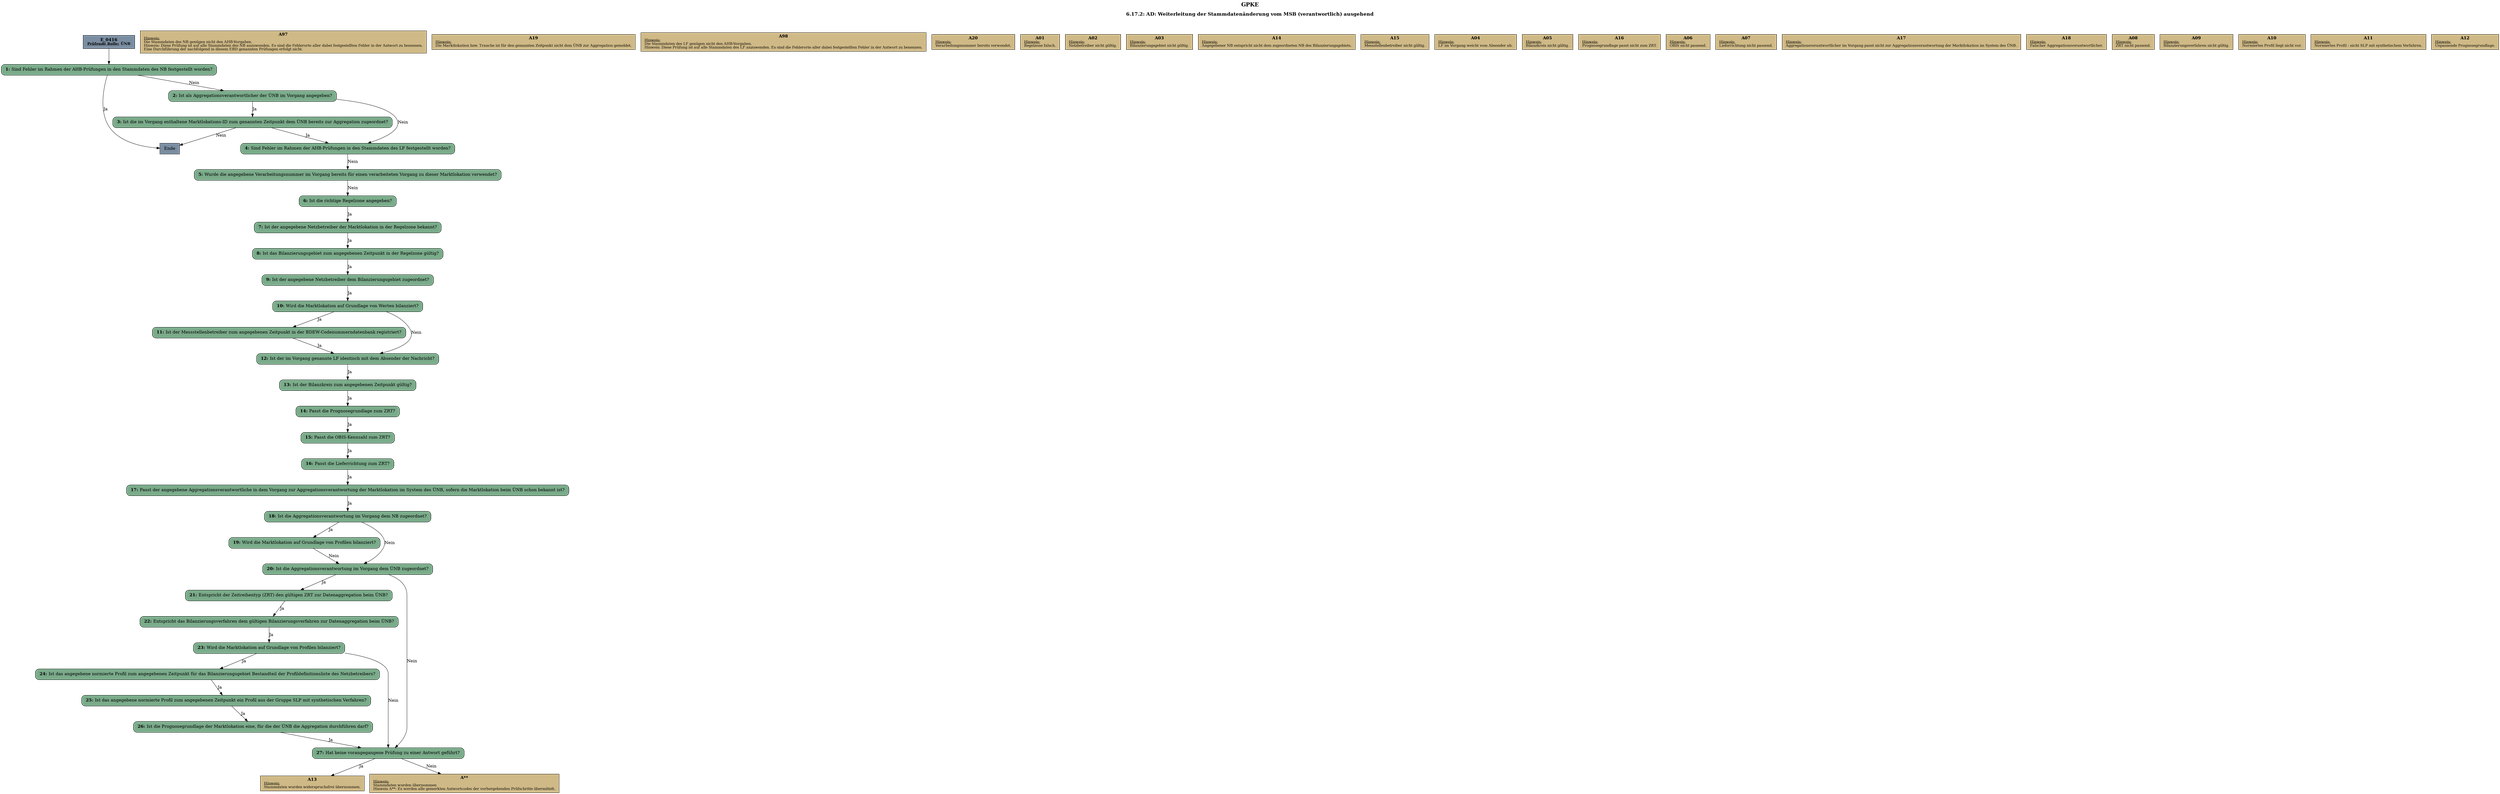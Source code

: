 digraph D {
    labelloc="t";
    label=<<B><FONT POINT-SIZE="18">GPKE</FONT></B><BR/><BR/><B><FONT POINT-SIZE="16">6.17.2: AD: Weiterleitung der Stammdatenänderung vom MSB (verantwortlich) ausgehend</FONT></B><BR/><BR/><BR/><BR/>>;
    "Start" [margin="0.2,0.12", shape=box, style=filled, fillcolor="#7a8da1", label=<<B>E_0416</B><BR align="center"/><FONT point-size="12"><B><U>Prüfende Rolle:</U> ÜNB</B></FONT><BR align="center"/>>];
    "1" [margin="0.2,0.12", shape=box, style="filled,rounded", fillcolor="#7aab8a", label=<<B>1: </B>Sind Fehler im Rahmen der AHB-Prüfungen in den Stammdaten des NB festgestellt worden?<BR align="left"/>>];
    "A97" [margin="0.17,0.08", shape=box, style=filled, fillcolor="#cfb986", label=<<B>A97</B><BR align="center"/><FONT point-size="12"><U>Hinweis:</U><BR align="left"/>Die Stammdaten des NB genügen nicht den AHB-Vorgaben.<BR align="left"/>Hinweis: Diese Prüfung ist auf alle Stammdaten des NB anzuwenden. Es sind die Fehlerorte aller dabei festgestellten Fehler in der Antwort zu benennen.<BR align="left"/>Eine Durchführung der nachfolgend in diesem EBD genannten Prüfungen erfolgt nicht.<BR align="left"/></FONT>>];
    "Ende" [margin="0.2,0.12", shape=box, style=filled, fillcolor="#7a8da1", label="Ende"];
    "2" [margin="0.2,0.12", shape=box, style="filled,rounded", fillcolor="#7aab8a", label=<<B>2: </B>Ist als Aggregationsverantwortlicher der ÜNB im Vorgang angegeben?<BR align="left"/>>];
    "3" [margin="0.2,0.12", shape=box, style="filled,rounded", fillcolor="#7aab8a", label=<<B>3: </B>Ist die im Vorgang enthaltene Marktlokations-ID zum genannten Zeitpunkt dem ÜNB bereits zur Aggregation zugeordnet?<BR align="left"/>>];
    "A19" [margin="0.17,0.08", shape=box, style=filled, fillcolor="#cfb986", label=<<B>A19</B><BR align="center"/><FONT point-size="12"><U>Hinweis:</U><BR align="left"/>Die Marktlokation bzw. Tranche ist für den genannten Zeitpunkt nicht dem ÜNB zur Aggregation gemeldet.<BR align="left"/></FONT>>];
    "4" [margin="0.2,0.12", shape=box, style="filled,rounded", fillcolor="#7aab8a", label=<<B>4: </B>Sind Fehler im Rahmen der AHB-Prüfungen in den Stammdaten des LF festgestellt worden?<BR align="left"/>>];
    "A98" [margin="0.17,0.08", shape=box, style=filled, fillcolor="#cfb986", label=<<B>A98</B><BR align="center"/><FONT point-size="12"><U>Hinweis:</U><BR align="left"/>Die Stammdaten des LF genügen nicht den AHB-Vorgaben.<BR align="left"/>Hinweis: Diese Prüfung ist auf alle Stammdaten des LF anzuwenden. Es sind die Fehlerorte aller dabei festgestellten Fehler in der Antwort zu benennen.<BR align="left"/></FONT>>];
    "5" [margin="0.2,0.12", shape=box, style="filled,rounded", fillcolor="#7aab8a", label=<<B>5: </B>Wurde die angegebene Verarbeitungsnummer im Vorgang bereits für einen verarbeiteten Vorgang zu dieser Marktlokation verwendet?<BR align="left"/>>];
    "A20" [margin="0.17,0.08", shape=box, style=filled, fillcolor="#cfb986", label=<<B>A20</B><BR align="center"/><FONT point-size="12"><U>Hinweis:</U><BR align="left"/>Verarbeitungsnummer bereits verwendet.<BR align="left"/></FONT>>];
    "6" [margin="0.2,0.12", shape=box, style="filled,rounded", fillcolor="#7aab8a", label=<<B>6: </B>Ist die richtige Regelzone angegeben?<BR align="left"/>>];
    "A01" [margin="0.17,0.08", shape=box, style=filled, fillcolor="#cfb986", label=<<B>A01</B><BR align="center"/><FONT point-size="12"><U>Hinweis:</U><BR align="left"/>Regelzone falsch.<BR align="left"/></FONT>>];
    "7" [margin="0.2,0.12", shape=box, style="filled,rounded", fillcolor="#7aab8a", label=<<B>7: </B>Ist der angegebene Netzbetreiber der Marktlokation in der Regelzone bekannt?<BR align="left"/>>];
    "A02" [margin="0.17,0.08", shape=box, style=filled, fillcolor="#cfb986", label=<<B>A02</B><BR align="center"/><FONT point-size="12"><U>Hinweis:</U><BR align="left"/>Netzbetreiber nicht gültig.<BR align="left"/></FONT>>];
    "8" [margin="0.2,0.12", shape=box, style="filled,rounded", fillcolor="#7aab8a", label=<<B>8: </B>Ist das Bilanzierungsgebiet zum angegebenen Zeitpunkt in der Regelzone gültig?<BR align="left"/>>];
    "A03" [margin="0.17,0.08", shape=box, style=filled, fillcolor="#cfb986", label=<<B>A03</B><BR align="center"/><FONT point-size="12"><U>Hinweis:</U><BR align="left"/>Bilanzierungsgebiet nicht gültig.<BR align="left"/></FONT>>];
    "9" [margin="0.2,0.12", shape=box, style="filled,rounded", fillcolor="#7aab8a", label=<<B>9: </B>Ist der angegebene Netzbetreiber dem Bilanzierungsgebiet zugeordnet?<BR align="left"/>>];
    "A14" [margin="0.17,0.08", shape=box, style=filled, fillcolor="#cfb986", label=<<B>A14</B><BR align="center"/><FONT point-size="12"><U>Hinweis:</U><BR align="left"/>Angegebener NB entspricht nicht dem zugeordneten NB des Bilanzierungsgebiets.<BR align="left"/></FONT>>];
    "10" [margin="0.2,0.12", shape=box, style="filled,rounded", fillcolor="#7aab8a", label=<<B>10: </B>Wird die Marktlokation auf Grundlage von Werten bilanziert?<BR align="left"/>>];
    "11" [margin="0.2,0.12", shape=box, style="filled,rounded", fillcolor="#7aab8a", label=<<B>11: </B>Ist der Messstellenbetreiber zum angegebenen Zeitpunkt in der BDEW-Codenummerndatenbank registriert?<BR align="left"/>>];
    "A15" [margin="0.17,0.08", shape=box, style=filled, fillcolor="#cfb986", label=<<B>A15</B><BR align="center"/><FONT point-size="12"><U>Hinweis:</U><BR align="left"/>Messstellenbetreiber nicht gültig.<BR align="left"/></FONT>>];
    "12" [margin="0.2,0.12", shape=box, style="filled,rounded", fillcolor="#7aab8a", label=<<B>12: </B>Ist der im Vorgang genannte LF identisch mit dem Absender der Nachricht?<BR align="left"/>>];
    "A04" [margin="0.17,0.08", shape=box, style=filled, fillcolor="#cfb986", label=<<B>A04</B><BR align="center"/><FONT point-size="12"><U>Hinweis:</U><BR align="left"/>LF im Vorgang weicht vom Absender ab.<BR align="left"/></FONT>>];
    "13" [margin="0.2,0.12", shape=box, style="filled,rounded", fillcolor="#7aab8a", label=<<B>13: </B>Ist der Bilanzkreis zum angegebenen Zeitpunkt gültig?<BR align="left"/>>];
    "A05" [margin="0.17,0.08", shape=box, style=filled, fillcolor="#cfb986", label=<<B>A05</B><BR align="center"/><FONT point-size="12"><U>Hinweis:</U><BR align="left"/>Bilanzkreis nicht gültig.<BR align="left"/></FONT>>];
    "14" [margin="0.2,0.12", shape=box, style="filled,rounded", fillcolor="#7aab8a", label=<<B>14: </B>Passt die Prognosegrundlage zum ZRT?<BR align="left"/>>];
    "A16" [margin="0.17,0.08", shape=box, style=filled, fillcolor="#cfb986", label=<<B>A16</B><BR align="center"/><FONT point-size="12"><U>Hinweis:</U><BR align="left"/>Prognosegrundlage passt nicht zum ZRT.<BR align="left"/></FONT>>];
    "15" [margin="0.2,0.12", shape=box, style="filled,rounded", fillcolor="#7aab8a", label=<<B>15: </B>Passt die OBIS-Kennzahl zum ZRT?<BR align="left"/>>];
    "A06" [margin="0.17,0.08", shape=box, style=filled, fillcolor="#cfb986", label=<<B>A06</B><BR align="center"/><FONT point-size="12"><U>Hinweis:</U><BR align="left"/>OBIS nicht passend.<BR align="left"/></FONT>>];
    "16" [margin="0.2,0.12", shape=box, style="filled,rounded", fillcolor="#7aab8a", label=<<B>16: </B>Passt die Lieferrichtung zum ZRT?<BR align="left"/>>];
    "A07" [margin="0.17,0.08", shape=box, style=filled, fillcolor="#cfb986", label=<<B>A07</B><BR align="center"/><FONT point-size="12"><U>Hinweis:</U><BR align="left"/>Lieferrichtung nicht passend.<BR align="left"/></FONT>>];
    "17" [margin="0.2,0.12", shape=box, style="filled,rounded", fillcolor="#7aab8a", label=<<B>17: </B>Passt der angegebene Aggregationsverantwortliche in dem Vorgang zur Aggregationsverantwortung der Marktlokation im System des ÜNB, sofern die Marktlokation beim ÜNB schon bekannt ist?<BR align="left"/>>];
    "A17" [margin="0.17,0.08", shape=box, style=filled, fillcolor="#cfb986", label=<<B>A17</B><BR align="center"/><FONT point-size="12"><U>Hinweis:</U><BR align="left"/>Aggregationsverantwortlicher im Vorgang passt nicht zur Aggregationsverantwortung der Marktlokation im System des ÜNB.<BR align="left"/></FONT>>];
    "18" [margin="0.2,0.12", shape=box, style="filled,rounded", fillcolor="#7aab8a", label=<<B>18: </B>Ist die Aggregationsverantwortung im Vorgang dem NB zugeordnet?<BR align="left"/>>];
    "19" [margin="0.2,0.12", shape=box, style="filled,rounded", fillcolor="#7aab8a", label=<<B>19: </B>Wird die Marktlokation auf Grundlage von Profilen bilanziert?<BR align="left"/>>];
    "A18" [margin="0.17,0.08", shape=box, style=filled, fillcolor="#cfb986", label=<<B>A18</B><BR align="center"/><FONT point-size="12"><U>Hinweis:</U><BR align="left"/>Falscher Aggregationsverantwortlicher.<BR align="left"/></FONT>>];
    "20" [margin="0.2,0.12", shape=box, style="filled,rounded", fillcolor="#7aab8a", label=<<B>20: </B>Ist die Aggregationsverantwortung im Vorgang dem ÜNB zugeordnet?<BR align="left"/>>];
    "21" [margin="0.2,0.12", shape=box, style="filled,rounded", fillcolor="#7aab8a", label=<<B>21: </B>Entspricht der Zeitreihentyp (ZRT) den gültigen ZRT zur Datenaggregation beim ÜNB?<BR align="left"/>>];
    "A08" [margin="0.17,0.08", shape=box, style=filled, fillcolor="#cfb986", label=<<B>A08</B><BR align="center"/><FONT point-size="12"><U>Hinweis:</U><BR align="left"/>ZRT nicht passend.<BR align="left"/></FONT>>];
    "22" [margin="0.2,0.12", shape=box, style="filled,rounded", fillcolor="#7aab8a", label=<<B>22: </B>Entspricht das Bilanzierungsverfahren dem gültigen Bilanzierungsverfahren zur Datenaggregation beim ÜNB?<BR align="left"/>>];
    "A09" [margin="0.17,0.08", shape=box, style=filled, fillcolor="#cfb986", label=<<B>A09</B><BR align="center"/><FONT point-size="12"><U>Hinweis:</U><BR align="left"/>Bilanzierungsverfahren nicht gültig.<BR align="left"/></FONT>>];
    "23" [margin="0.2,0.12", shape=box, style="filled,rounded", fillcolor="#7aab8a", label=<<B>23: </B>Wird die Marktlokation auf Grundlage von Profilen bilanziert?<BR align="left"/>>];
    "24" [margin="0.2,0.12", shape=box, style="filled,rounded", fillcolor="#7aab8a", label=<<B>24: </B>Ist das angegebene normierte Profil zum angegebenen Zeitpunkt für das Bilanzierungsgebiet Bestandteil der Profildefinitionsliste des Netzbetreibers?<BR align="left"/>>];
    "A10" [margin="0.17,0.08", shape=box, style=filled, fillcolor="#cfb986", label=<<B>A10</B><BR align="center"/><FONT point-size="12"><U>Hinweis:</U><BR align="left"/>Normiertes Profil liegt nicht vor.<BR align="left"/></FONT>>];
    "25" [margin="0.2,0.12", shape=box, style="filled,rounded", fillcolor="#7aab8a", label=<<B>25: </B>Ist das angegebene normierte Profil zum angegebenen Zeitpunkt ein Profil aus der Gruppe SLP mit synthetischen Verfahren?<BR align="left"/>>];
    "A11" [margin="0.17,0.08", shape=box, style=filled, fillcolor="#cfb986", label=<<B>A11</B><BR align="center"/><FONT point-size="12"><U>Hinweis:</U><BR align="left"/>Normiertes Profil - nicht SLP mit synthetischem Verfahren.<BR align="left"/></FONT>>];
    "26" [margin="0.2,0.12", shape=box, style="filled,rounded", fillcolor="#7aab8a", label=<<B>26: </B>Ist die Prognosegrundlage der Marktlokation eine, für die der ÜNB die Aggregation durchführen darf?<BR align="left"/>>];
    "A12" [margin="0.17,0.08", shape=box, style=filled, fillcolor="#cfb986", label=<<B>A12</B><BR align="center"/><FONT point-size="12"><U>Hinweis:</U><BR align="left"/>Unpassende Prognosegrundlage.<BR align="left"/></FONT>>];
    "27" [margin="0.2,0.12", shape=box, style="filled,rounded", fillcolor="#7aab8a", label=<<B>27: </B>Hat keine vorangegangene Prüfung zu einer Antwort geführt?<BR align="left"/>>];
    "A13" [margin="0.17,0.08", shape=box, style=filled, fillcolor="#cfb986", label=<<B>A13</B><BR align="center"/><FONT point-size="12"><U>Hinweis:</U><BR align="left"/>Stammdaten wurden widerspruchsfrei übernommen.<BR align="left"/></FONT>>];
    "A**" [margin="0.17,0.08", shape=box, style=filled, fillcolor="#cfb986", label=<<B>A**</B><BR align="center"/><FONT point-size="12"><U>Hinweis:</U><BR align="left"/>Stammdaten wurden übernommen <BR align="left"/>Hinweis A**: Es werden alle gemerkten Antwortcodes der vorhergehenden Prüfschritte übermittelt.<BR align="left"/></FONT>>];

    "Start" -> "1";
    "1" -> "Ende" [label="Ja"];
    "1" -> "2" [label="Nein"];
    "2" -> "3" [label="Ja"];
    "2" -> "4" [label="Nein"];
    "3" -> "Ende" [label="Nein"];
    "3" -> "4" [label="Ja"];
    "4" -> "5" [label="Nein"];
    "5" -> "6" [label="Nein"];
    "6" -> "7" [label="Ja"];
    "7" -> "8" [label="Ja"];
    "8" -> "9" [label="Ja"];
    "9" -> "10" [label="Ja"];
    "10" -> "11" [label="Ja"];
    "10" -> "12" [label="Nein"];
    "11" -> "12" [label="Ja"];
    "12" -> "13" [label="Ja"];
    "13" -> "14" [label="Ja"];
    "14" -> "15" [label="Ja"];
    "15" -> "16" [label="Ja"];
    "16" -> "17" [label="Ja"];
    "17" -> "18" [label="Ja"];
    "18" -> "19" [label="Ja"];
    "18" -> "20" [label="Nein"];
    "19" -> "20" [label="Nein"];
    "20" -> "21" [label="Ja"];
    "20" -> "27" [label="Nein"];
    "21" -> "22" [label="Ja"];
    "22" -> "23" [label="Ja"];
    "23" -> "24" [label="Ja"];
    "23" -> "27" [label="Nein"];
    "24" -> "25" [label="Ja"];
    "25" -> "26" [label="Ja"];
    "26" -> "27" [label="Ja"];
    "27" -> "A13" [label="Ja"];
    "27" -> "A**" [label="Nein"];

    bgcolor="transparent";
}